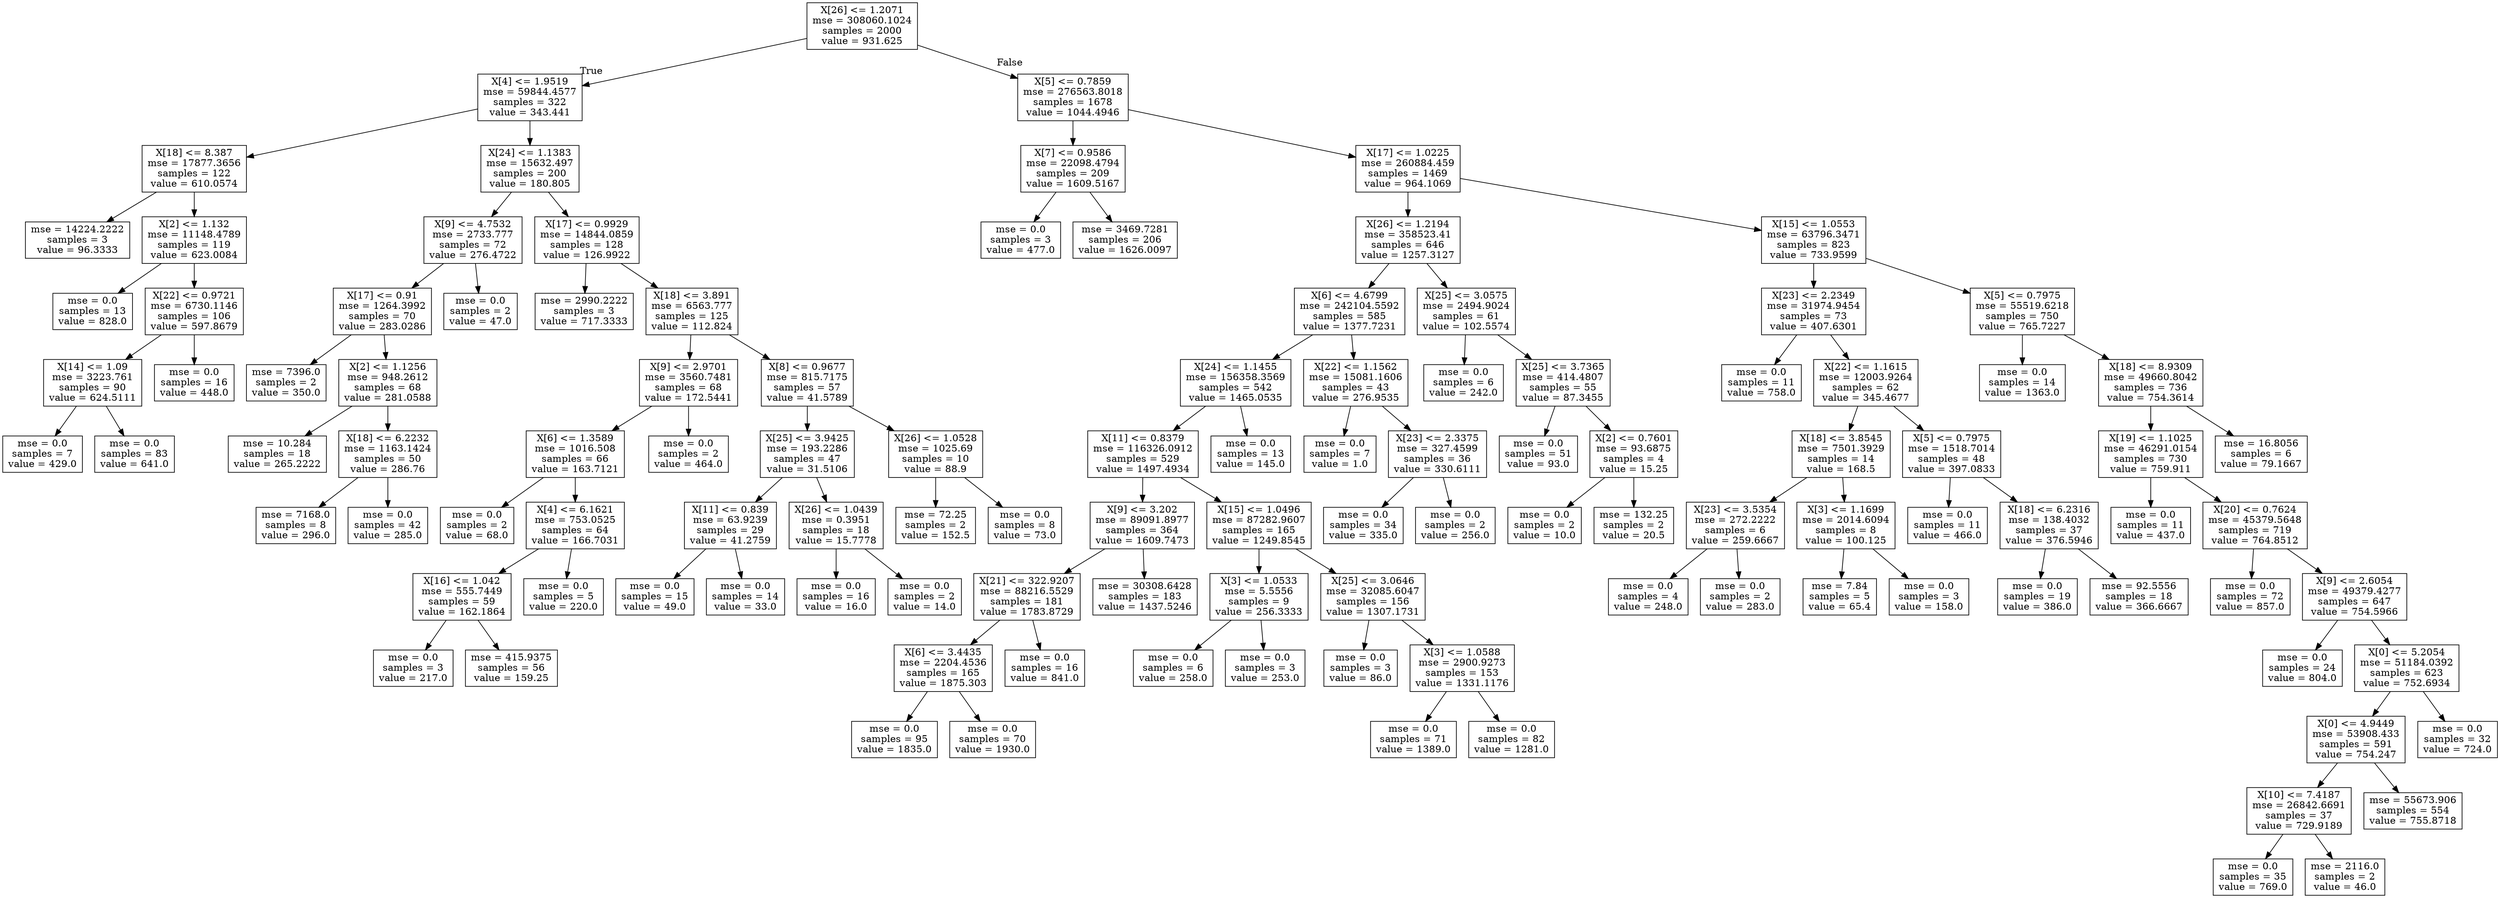 digraph Tree {
node [shape=box] ;
0 [label="X[26] <= 1.2071\nmse = 308060.1024\nsamples = 2000\nvalue = 931.625"] ;
1 [label="X[4] <= 1.9519\nmse = 59844.4577\nsamples = 322\nvalue = 343.441"] ;
0 -> 1 [labeldistance=2.5, labelangle=45, headlabel="True"] ;
2 [label="X[18] <= 8.387\nmse = 17877.3656\nsamples = 122\nvalue = 610.0574"] ;
1 -> 2 ;
3 [label="mse = 14224.2222\nsamples = 3\nvalue = 96.3333"] ;
2 -> 3 ;
4 [label="X[2] <= 1.132\nmse = 11148.4789\nsamples = 119\nvalue = 623.0084"] ;
2 -> 4 ;
5 [label="mse = 0.0\nsamples = 13\nvalue = 828.0"] ;
4 -> 5 ;
6 [label="X[22] <= 0.9721\nmse = 6730.1146\nsamples = 106\nvalue = 597.8679"] ;
4 -> 6 ;
7 [label="X[14] <= 1.09\nmse = 3223.761\nsamples = 90\nvalue = 624.5111"] ;
6 -> 7 ;
8 [label="mse = 0.0\nsamples = 7\nvalue = 429.0"] ;
7 -> 8 ;
9 [label="mse = 0.0\nsamples = 83\nvalue = 641.0"] ;
7 -> 9 ;
10 [label="mse = 0.0\nsamples = 16\nvalue = 448.0"] ;
6 -> 10 ;
11 [label="X[24] <= 1.1383\nmse = 15632.497\nsamples = 200\nvalue = 180.805"] ;
1 -> 11 ;
12 [label="X[9] <= 4.7532\nmse = 2733.777\nsamples = 72\nvalue = 276.4722"] ;
11 -> 12 ;
13 [label="X[17] <= 0.91\nmse = 1264.3992\nsamples = 70\nvalue = 283.0286"] ;
12 -> 13 ;
14 [label="mse = 7396.0\nsamples = 2\nvalue = 350.0"] ;
13 -> 14 ;
15 [label="X[2] <= 1.1256\nmse = 948.2612\nsamples = 68\nvalue = 281.0588"] ;
13 -> 15 ;
16 [label="mse = 10.284\nsamples = 18\nvalue = 265.2222"] ;
15 -> 16 ;
17 [label="X[18] <= 6.2232\nmse = 1163.1424\nsamples = 50\nvalue = 286.76"] ;
15 -> 17 ;
18 [label="mse = 7168.0\nsamples = 8\nvalue = 296.0"] ;
17 -> 18 ;
19 [label="mse = 0.0\nsamples = 42\nvalue = 285.0"] ;
17 -> 19 ;
20 [label="mse = 0.0\nsamples = 2\nvalue = 47.0"] ;
12 -> 20 ;
21 [label="X[17] <= 0.9929\nmse = 14844.0859\nsamples = 128\nvalue = 126.9922"] ;
11 -> 21 ;
22 [label="mse = 2990.2222\nsamples = 3\nvalue = 717.3333"] ;
21 -> 22 ;
23 [label="X[18] <= 3.891\nmse = 6563.777\nsamples = 125\nvalue = 112.824"] ;
21 -> 23 ;
24 [label="X[9] <= 2.9701\nmse = 3560.7481\nsamples = 68\nvalue = 172.5441"] ;
23 -> 24 ;
25 [label="X[6] <= 1.3589\nmse = 1016.508\nsamples = 66\nvalue = 163.7121"] ;
24 -> 25 ;
26 [label="mse = 0.0\nsamples = 2\nvalue = 68.0"] ;
25 -> 26 ;
27 [label="X[4] <= 6.1621\nmse = 753.0525\nsamples = 64\nvalue = 166.7031"] ;
25 -> 27 ;
28 [label="X[16] <= 1.042\nmse = 555.7449\nsamples = 59\nvalue = 162.1864"] ;
27 -> 28 ;
29 [label="mse = 0.0\nsamples = 3\nvalue = 217.0"] ;
28 -> 29 ;
30 [label="mse = 415.9375\nsamples = 56\nvalue = 159.25"] ;
28 -> 30 ;
31 [label="mse = 0.0\nsamples = 5\nvalue = 220.0"] ;
27 -> 31 ;
32 [label="mse = 0.0\nsamples = 2\nvalue = 464.0"] ;
24 -> 32 ;
33 [label="X[8] <= 0.9677\nmse = 815.7175\nsamples = 57\nvalue = 41.5789"] ;
23 -> 33 ;
34 [label="X[25] <= 3.9425\nmse = 193.2286\nsamples = 47\nvalue = 31.5106"] ;
33 -> 34 ;
35 [label="X[11] <= 0.839\nmse = 63.9239\nsamples = 29\nvalue = 41.2759"] ;
34 -> 35 ;
36 [label="mse = 0.0\nsamples = 15\nvalue = 49.0"] ;
35 -> 36 ;
37 [label="mse = 0.0\nsamples = 14\nvalue = 33.0"] ;
35 -> 37 ;
38 [label="X[26] <= 1.0439\nmse = 0.3951\nsamples = 18\nvalue = 15.7778"] ;
34 -> 38 ;
39 [label="mse = 0.0\nsamples = 16\nvalue = 16.0"] ;
38 -> 39 ;
40 [label="mse = 0.0\nsamples = 2\nvalue = 14.0"] ;
38 -> 40 ;
41 [label="X[26] <= 1.0528\nmse = 1025.69\nsamples = 10\nvalue = 88.9"] ;
33 -> 41 ;
42 [label="mse = 72.25\nsamples = 2\nvalue = 152.5"] ;
41 -> 42 ;
43 [label="mse = 0.0\nsamples = 8\nvalue = 73.0"] ;
41 -> 43 ;
44 [label="X[5] <= 0.7859\nmse = 276563.8018\nsamples = 1678\nvalue = 1044.4946"] ;
0 -> 44 [labeldistance=2.5, labelangle=-45, headlabel="False"] ;
45 [label="X[7] <= 0.9586\nmse = 22098.4794\nsamples = 209\nvalue = 1609.5167"] ;
44 -> 45 ;
46 [label="mse = 0.0\nsamples = 3\nvalue = 477.0"] ;
45 -> 46 ;
47 [label="mse = 3469.7281\nsamples = 206\nvalue = 1626.0097"] ;
45 -> 47 ;
48 [label="X[17] <= 1.0225\nmse = 260884.459\nsamples = 1469\nvalue = 964.1069"] ;
44 -> 48 ;
49 [label="X[26] <= 1.2194\nmse = 358523.41\nsamples = 646\nvalue = 1257.3127"] ;
48 -> 49 ;
50 [label="X[6] <= 4.6799\nmse = 242104.5592\nsamples = 585\nvalue = 1377.7231"] ;
49 -> 50 ;
51 [label="X[24] <= 1.1455\nmse = 156358.3569\nsamples = 542\nvalue = 1465.0535"] ;
50 -> 51 ;
52 [label="X[11] <= 0.8379\nmse = 116326.0912\nsamples = 529\nvalue = 1497.4934"] ;
51 -> 52 ;
53 [label="X[9] <= 3.202\nmse = 89091.8977\nsamples = 364\nvalue = 1609.7473"] ;
52 -> 53 ;
54 [label="X[21] <= 322.9207\nmse = 88216.5529\nsamples = 181\nvalue = 1783.8729"] ;
53 -> 54 ;
55 [label="X[6] <= 3.4435\nmse = 2204.4536\nsamples = 165\nvalue = 1875.303"] ;
54 -> 55 ;
56 [label="mse = 0.0\nsamples = 95\nvalue = 1835.0"] ;
55 -> 56 ;
57 [label="mse = 0.0\nsamples = 70\nvalue = 1930.0"] ;
55 -> 57 ;
58 [label="mse = 0.0\nsamples = 16\nvalue = 841.0"] ;
54 -> 58 ;
59 [label="mse = 30308.6428\nsamples = 183\nvalue = 1437.5246"] ;
53 -> 59 ;
60 [label="X[15] <= 1.0496\nmse = 87282.9607\nsamples = 165\nvalue = 1249.8545"] ;
52 -> 60 ;
61 [label="X[3] <= 1.0533\nmse = 5.5556\nsamples = 9\nvalue = 256.3333"] ;
60 -> 61 ;
62 [label="mse = 0.0\nsamples = 6\nvalue = 258.0"] ;
61 -> 62 ;
63 [label="mse = 0.0\nsamples = 3\nvalue = 253.0"] ;
61 -> 63 ;
64 [label="X[25] <= 3.0646\nmse = 32085.6047\nsamples = 156\nvalue = 1307.1731"] ;
60 -> 64 ;
65 [label="mse = 0.0\nsamples = 3\nvalue = 86.0"] ;
64 -> 65 ;
66 [label="X[3] <= 1.0588\nmse = 2900.9273\nsamples = 153\nvalue = 1331.1176"] ;
64 -> 66 ;
67 [label="mse = 0.0\nsamples = 71\nvalue = 1389.0"] ;
66 -> 67 ;
68 [label="mse = 0.0\nsamples = 82\nvalue = 1281.0"] ;
66 -> 68 ;
69 [label="mse = 0.0\nsamples = 13\nvalue = 145.0"] ;
51 -> 69 ;
70 [label="X[22] <= 1.1562\nmse = 15081.1606\nsamples = 43\nvalue = 276.9535"] ;
50 -> 70 ;
71 [label="mse = 0.0\nsamples = 7\nvalue = 1.0"] ;
70 -> 71 ;
72 [label="X[23] <= 2.3375\nmse = 327.4599\nsamples = 36\nvalue = 330.6111"] ;
70 -> 72 ;
73 [label="mse = 0.0\nsamples = 34\nvalue = 335.0"] ;
72 -> 73 ;
74 [label="mse = 0.0\nsamples = 2\nvalue = 256.0"] ;
72 -> 74 ;
75 [label="X[25] <= 3.0575\nmse = 2494.9024\nsamples = 61\nvalue = 102.5574"] ;
49 -> 75 ;
76 [label="mse = 0.0\nsamples = 6\nvalue = 242.0"] ;
75 -> 76 ;
77 [label="X[25] <= 3.7365\nmse = 414.4807\nsamples = 55\nvalue = 87.3455"] ;
75 -> 77 ;
78 [label="mse = 0.0\nsamples = 51\nvalue = 93.0"] ;
77 -> 78 ;
79 [label="X[2] <= 0.7601\nmse = 93.6875\nsamples = 4\nvalue = 15.25"] ;
77 -> 79 ;
80 [label="mse = 0.0\nsamples = 2\nvalue = 10.0"] ;
79 -> 80 ;
81 [label="mse = 132.25\nsamples = 2\nvalue = 20.5"] ;
79 -> 81 ;
82 [label="X[15] <= 1.0553\nmse = 63796.3471\nsamples = 823\nvalue = 733.9599"] ;
48 -> 82 ;
83 [label="X[23] <= 2.2349\nmse = 31974.9454\nsamples = 73\nvalue = 407.6301"] ;
82 -> 83 ;
84 [label="mse = 0.0\nsamples = 11\nvalue = 758.0"] ;
83 -> 84 ;
85 [label="X[22] <= 1.1615\nmse = 12003.9264\nsamples = 62\nvalue = 345.4677"] ;
83 -> 85 ;
86 [label="X[18] <= 3.8545\nmse = 7501.3929\nsamples = 14\nvalue = 168.5"] ;
85 -> 86 ;
87 [label="X[23] <= 3.5354\nmse = 272.2222\nsamples = 6\nvalue = 259.6667"] ;
86 -> 87 ;
88 [label="mse = 0.0\nsamples = 4\nvalue = 248.0"] ;
87 -> 88 ;
89 [label="mse = 0.0\nsamples = 2\nvalue = 283.0"] ;
87 -> 89 ;
90 [label="X[3] <= 1.1699\nmse = 2014.6094\nsamples = 8\nvalue = 100.125"] ;
86 -> 90 ;
91 [label="mse = 7.84\nsamples = 5\nvalue = 65.4"] ;
90 -> 91 ;
92 [label="mse = 0.0\nsamples = 3\nvalue = 158.0"] ;
90 -> 92 ;
93 [label="X[5] <= 0.7975\nmse = 1518.7014\nsamples = 48\nvalue = 397.0833"] ;
85 -> 93 ;
94 [label="mse = 0.0\nsamples = 11\nvalue = 466.0"] ;
93 -> 94 ;
95 [label="X[18] <= 6.2316\nmse = 138.4032\nsamples = 37\nvalue = 376.5946"] ;
93 -> 95 ;
96 [label="mse = 0.0\nsamples = 19\nvalue = 386.0"] ;
95 -> 96 ;
97 [label="mse = 92.5556\nsamples = 18\nvalue = 366.6667"] ;
95 -> 97 ;
98 [label="X[5] <= 0.7975\nmse = 55519.6218\nsamples = 750\nvalue = 765.7227"] ;
82 -> 98 ;
99 [label="mse = 0.0\nsamples = 14\nvalue = 1363.0"] ;
98 -> 99 ;
100 [label="X[18] <= 8.9309\nmse = 49660.8042\nsamples = 736\nvalue = 754.3614"] ;
98 -> 100 ;
101 [label="X[19] <= 1.1025\nmse = 46291.0154\nsamples = 730\nvalue = 759.911"] ;
100 -> 101 ;
102 [label="mse = 0.0\nsamples = 11\nvalue = 437.0"] ;
101 -> 102 ;
103 [label="X[20] <= 0.7624\nmse = 45379.5648\nsamples = 719\nvalue = 764.8512"] ;
101 -> 103 ;
104 [label="mse = 0.0\nsamples = 72\nvalue = 857.0"] ;
103 -> 104 ;
105 [label="X[9] <= 2.6054\nmse = 49379.4277\nsamples = 647\nvalue = 754.5966"] ;
103 -> 105 ;
106 [label="mse = 0.0\nsamples = 24\nvalue = 804.0"] ;
105 -> 106 ;
107 [label="X[0] <= 5.2054\nmse = 51184.0392\nsamples = 623\nvalue = 752.6934"] ;
105 -> 107 ;
108 [label="X[0] <= 4.9449\nmse = 53908.433\nsamples = 591\nvalue = 754.247"] ;
107 -> 108 ;
109 [label="X[10] <= 7.4187\nmse = 26842.6691\nsamples = 37\nvalue = 729.9189"] ;
108 -> 109 ;
110 [label="mse = 0.0\nsamples = 35\nvalue = 769.0"] ;
109 -> 110 ;
111 [label="mse = 2116.0\nsamples = 2\nvalue = 46.0"] ;
109 -> 111 ;
112 [label="mse = 55673.906\nsamples = 554\nvalue = 755.8718"] ;
108 -> 112 ;
113 [label="mse = 0.0\nsamples = 32\nvalue = 724.0"] ;
107 -> 113 ;
114 [label="mse = 16.8056\nsamples = 6\nvalue = 79.1667"] ;
100 -> 114 ;
}